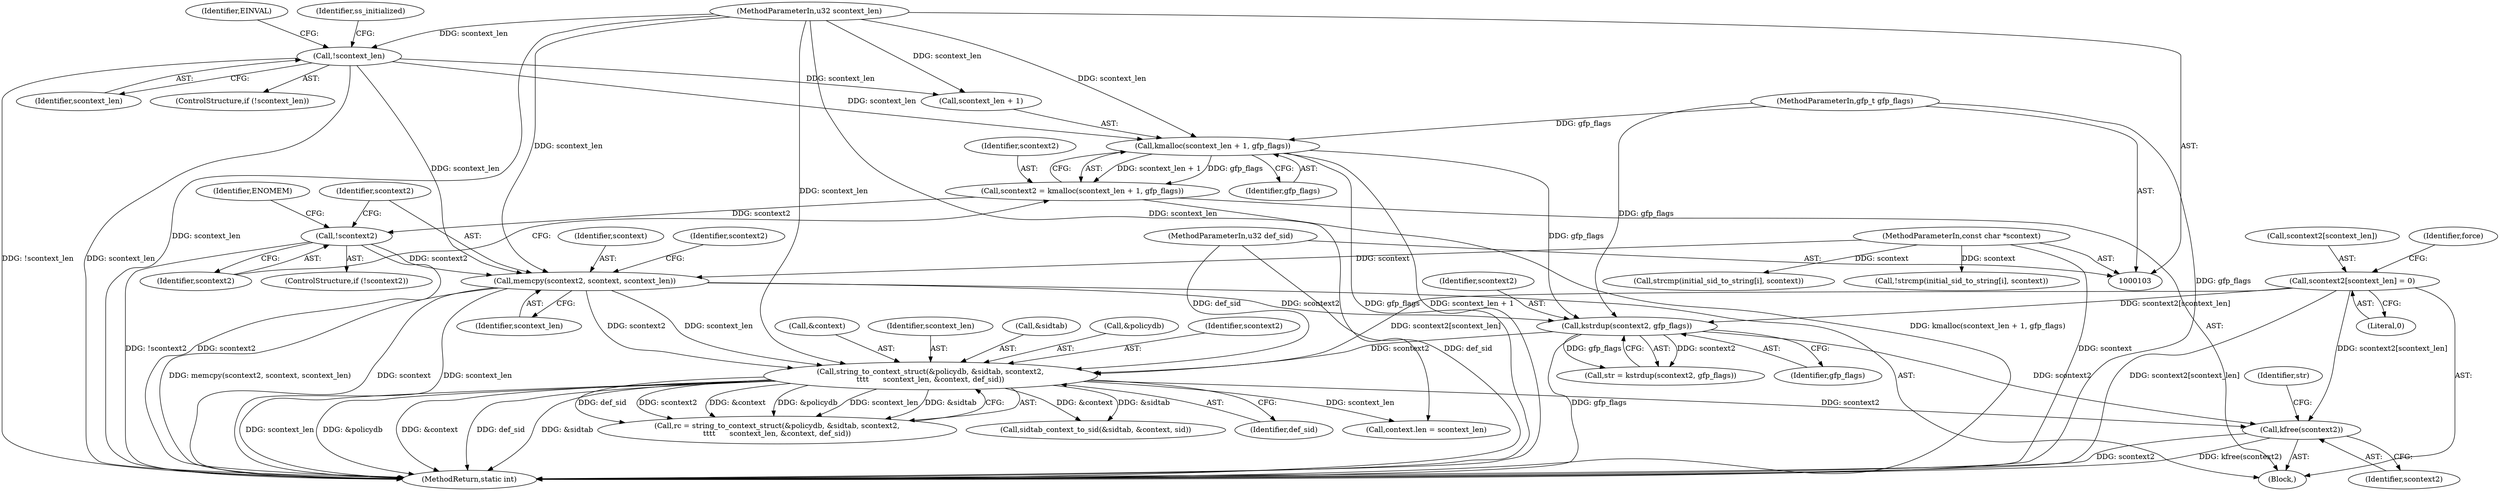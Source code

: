 digraph "0_linux_2172fa709ab32ca60e86179dc67d0857be8e2c98@API" {
"1000260" [label="(Call,kfree(scontext2))"];
"1000209" [label="(Call,string_to_context_struct(&policydb, &sidtab, scontext2,\n\t\t\t\t      scontext_len, &context, def_sid))"];
"1000183" [label="(Call,scontext2[scontext_len] = 0)"];
"1000179" [label="(Call,memcpy(scontext2, scontext, scontext_len))"];
"1000174" [label="(Call,!scontext2)"];
"1000166" [label="(Call,scontext2 = kmalloc(scontext_len + 1, gfp_flags))"];
"1000168" [label="(Call,kmalloc(scontext_len + 1, gfp_flags))"];
"1000122" [label="(Call,!scontext_len)"];
"1000105" [label="(MethodParameterIn,u32 scontext_len)"];
"1000108" [label="(MethodParameterIn,gfp_t gfp_flags)"];
"1000104" [label="(MethodParameterIn,const char *scontext)"];
"1000197" [label="(Call,kstrdup(scontext2, gfp_flags))"];
"1000107" [label="(MethodParameterIn,u32 def_sid)"];
"1000104" [label="(MethodParameterIn,const char *scontext)"];
"1000246" [label="(Call,sidtab_context_to_sid(&sidtab, &context, sid))"];
"1000110" [label="(Block,)"];
"1000218" [label="(Identifier,def_sid)"];
"1000129" [label="(Identifier,ss_initialized)"];
"1000172" [label="(Identifier,gfp_flags)"];
"1000181" [label="(Identifier,scontext)"];
"1000167" [label="(Identifier,scontext2)"];
"1000216" [label="(Call,&context)"];
"1000187" [label="(Literal,0)"];
"1000260" [label="(Call,kfree(scontext2))"];
"1000189" [label="(Identifier,force)"];
"1000179" [label="(Call,memcpy(scontext2, scontext, scontext_len))"];
"1000215" [label="(Identifier,scontext_len)"];
"1000169" [label="(Call,scontext_len + 1)"];
"1000174" [label="(Call,!scontext2)"];
"1000121" [label="(ControlStructure,if (!scontext_len))"];
"1000183" [label="(Call,scontext2[scontext_len] = 0)"];
"1000212" [label="(Call,&sidtab)"];
"1000122" [label="(Call,!scontext_len)"];
"1000144" [label="(Call,strcmp(initial_sid_to_string[i], scontext))"];
"1000168" [label="(Call,kmalloc(scontext_len + 1, gfp_flags))"];
"1000210" [label="(Call,&policydb)"];
"1000263" [label="(Identifier,str)"];
"1000197" [label="(Call,kstrdup(scontext2, gfp_flags))"];
"1000266" [label="(MethodReturn,static int)"];
"1000175" [label="(Identifier,scontext2)"];
"1000143" [label="(Call,!strcmp(initial_sid_to_string[i], scontext))"];
"1000185" [label="(Identifier,scontext2)"];
"1000173" [label="(ControlStructure,if (!scontext2))"];
"1000199" [label="(Identifier,gfp_flags)"];
"1000166" [label="(Call,scontext2 = kmalloc(scontext_len + 1, gfp_flags))"];
"1000182" [label="(Identifier,scontext_len)"];
"1000198" [label="(Identifier,scontext2)"];
"1000209" [label="(Call,string_to_context_struct(&policydb, &sidtab, scontext2,\n\t\t\t\t      scontext_len, &context, def_sid))"];
"1000107" [label="(MethodParameterIn,u32 def_sid)"];
"1000207" [label="(Call,rc = string_to_context_struct(&policydb, &sidtab, scontext2,\n\t\t\t\t      scontext_len, &context, def_sid))"];
"1000178" [label="(Identifier,ENOMEM)"];
"1000214" [label="(Identifier,scontext2)"];
"1000195" [label="(Call,str = kstrdup(scontext2, gfp_flags))"];
"1000108" [label="(MethodParameterIn,gfp_t gfp_flags)"];
"1000123" [label="(Identifier,scontext_len)"];
"1000180" [label="(Identifier,scontext2)"];
"1000232" [label="(Call,context.len = scontext_len)"];
"1000105" [label="(MethodParameterIn,u32 scontext_len)"];
"1000261" [label="(Identifier,scontext2)"];
"1000126" [label="(Identifier,EINVAL)"];
"1000184" [label="(Call,scontext2[scontext_len])"];
"1000260" -> "1000110"  [label="AST: "];
"1000260" -> "1000261"  [label="CFG: "];
"1000261" -> "1000260"  [label="AST: "];
"1000263" -> "1000260"  [label="CFG: "];
"1000260" -> "1000266"  [label="DDG: kfree(scontext2)"];
"1000260" -> "1000266"  [label="DDG: scontext2"];
"1000209" -> "1000260"  [label="DDG: scontext2"];
"1000183" -> "1000260"  [label="DDG: scontext2[scontext_len]"];
"1000197" -> "1000260"  [label="DDG: scontext2"];
"1000209" -> "1000207"  [label="AST: "];
"1000209" -> "1000218"  [label="CFG: "];
"1000210" -> "1000209"  [label="AST: "];
"1000212" -> "1000209"  [label="AST: "];
"1000214" -> "1000209"  [label="AST: "];
"1000215" -> "1000209"  [label="AST: "];
"1000216" -> "1000209"  [label="AST: "];
"1000218" -> "1000209"  [label="AST: "];
"1000207" -> "1000209"  [label="CFG: "];
"1000209" -> "1000266"  [label="DDG: &policydb"];
"1000209" -> "1000266"  [label="DDG: &context"];
"1000209" -> "1000266"  [label="DDG: def_sid"];
"1000209" -> "1000266"  [label="DDG: &sidtab"];
"1000209" -> "1000266"  [label="DDG: scontext_len"];
"1000209" -> "1000207"  [label="DDG: def_sid"];
"1000209" -> "1000207"  [label="DDG: scontext2"];
"1000209" -> "1000207"  [label="DDG: &context"];
"1000209" -> "1000207"  [label="DDG: &policydb"];
"1000209" -> "1000207"  [label="DDG: scontext_len"];
"1000209" -> "1000207"  [label="DDG: &sidtab"];
"1000183" -> "1000209"  [label="DDG: scontext2[scontext_len]"];
"1000179" -> "1000209"  [label="DDG: scontext2"];
"1000179" -> "1000209"  [label="DDG: scontext_len"];
"1000197" -> "1000209"  [label="DDG: scontext2"];
"1000105" -> "1000209"  [label="DDG: scontext_len"];
"1000107" -> "1000209"  [label="DDG: def_sid"];
"1000209" -> "1000232"  [label="DDG: scontext_len"];
"1000209" -> "1000246"  [label="DDG: &sidtab"];
"1000209" -> "1000246"  [label="DDG: &context"];
"1000183" -> "1000110"  [label="AST: "];
"1000183" -> "1000187"  [label="CFG: "];
"1000184" -> "1000183"  [label="AST: "];
"1000187" -> "1000183"  [label="AST: "];
"1000189" -> "1000183"  [label="CFG: "];
"1000183" -> "1000266"  [label="DDG: scontext2[scontext_len]"];
"1000183" -> "1000197"  [label="DDG: scontext2[scontext_len]"];
"1000179" -> "1000110"  [label="AST: "];
"1000179" -> "1000182"  [label="CFG: "];
"1000180" -> "1000179"  [label="AST: "];
"1000181" -> "1000179"  [label="AST: "];
"1000182" -> "1000179"  [label="AST: "];
"1000185" -> "1000179"  [label="CFG: "];
"1000179" -> "1000266"  [label="DDG: scontext"];
"1000179" -> "1000266"  [label="DDG: scontext_len"];
"1000179" -> "1000266"  [label="DDG: memcpy(scontext2, scontext, scontext_len)"];
"1000174" -> "1000179"  [label="DDG: scontext2"];
"1000104" -> "1000179"  [label="DDG: scontext"];
"1000105" -> "1000179"  [label="DDG: scontext_len"];
"1000122" -> "1000179"  [label="DDG: scontext_len"];
"1000179" -> "1000197"  [label="DDG: scontext2"];
"1000174" -> "1000173"  [label="AST: "];
"1000174" -> "1000175"  [label="CFG: "];
"1000175" -> "1000174"  [label="AST: "];
"1000178" -> "1000174"  [label="CFG: "];
"1000180" -> "1000174"  [label="CFG: "];
"1000174" -> "1000266"  [label="DDG: !scontext2"];
"1000174" -> "1000266"  [label="DDG: scontext2"];
"1000166" -> "1000174"  [label="DDG: scontext2"];
"1000166" -> "1000110"  [label="AST: "];
"1000166" -> "1000168"  [label="CFG: "];
"1000167" -> "1000166"  [label="AST: "];
"1000168" -> "1000166"  [label="AST: "];
"1000175" -> "1000166"  [label="CFG: "];
"1000166" -> "1000266"  [label="DDG: kmalloc(scontext_len + 1, gfp_flags)"];
"1000168" -> "1000166"  [label="DDG: scontext_len + 1"];
"1000168" -> "1000166"  [label="DDG: gfp_flags"];
"1000168" -> "1000172"  [label="CFG: "];
"1000169" -> "1000168"  [label="AST: "];
"1000172" -> "1000168"  [label="AST: "];
"1000168" -> "1000266"  [label="DDG: gfp_flags"];
"1000168" -> "1000266"  [label="DDG: scontext_len + 1"];
"1000122" -> "1000168"  [label="DDG: scontext_len"];
"1000105" -> "1000168"  [label="DDG: scontext_len"];
"1000108" -> "1000168"  [label="DDG: gfp_flags"];
"1000168" -> "1000197"  [label="DDG: gfp_flags"];
"1000122" -> "1000121"  [label="AST: "];
"1000122" -> "1000123"  [label="CFG: "];
"1000123" -> "1000122"  [label="AST: "];
"1000126" -> "1000122"  [label="CFG: "];
"1000129" -> "1000122"  [label="CFG: "];
"1000122" -> "1000266"  [label="DDG: scontext_len"];
"1000122" -> "1000266"  [label="DDG: !scontext_len"];
"1000105" -> "1000122"  [label="DDG: scontext_len"];
"1000122" -> "1000169"  [label="DDG: scontext_len"];
"1000105" -> "1000103"  [label="AST: "];
"1000105" -> "1000266"  [label="DDG: scontext_len"];
"1000105" -> "1000169"  [label="DDG: scontext_len"];
"1000105" -> "1000232"  [label="DDG: scontext_len"];
"1000108" -> "1000103"  [label="AST: "];
"1000108" -> "1000266"  [label="DDG: gfp_flags"];
"1000108" -> "1000197"  [label="DDG: gfp_flags"];
"1000104" -> "1000103"  [label="AST: "];
"1000104" -> "1000266"  [label="DDG: scontext"];
"1000104" -> "1000143"  [label="DDG: scontext"];
"1000104" -> "1000144"  [label="DDG: scontext"];
"1000197" -> "1000195"  [label="AST: "];
"1000197" -> "1000199"  [label="CFG: "];
"1000198" -> "1000197"  [label="AST: "];
"1000199" -> "1000197"  [label="AST: "];
"1000195" -> "1000197"  [label="CFG: "];
"1000197" -> "1000266"  [label="DDG: gfp_flags"];
"1000197" -> "1000195"  [label="DDG: scontext2"];
"1000197" -> "1000195"  [label="DDG: gfp_flags"];
"1000107" -> "1000103"  [label="AST: "];
"1000107" -> "1000266"  [label="DDG: def_sid"];
}
